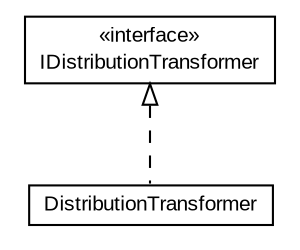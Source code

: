 #!/usr/local/bin/dot
#
# Class diagram 
# Generated by UMLGraph version R5_6-24-gf6e263 (http://www.umlgraph.org/)
#

digraph G {
	edge [fontname="arial",fontsize=10,labelfontname="arial",labelfontsize=10];
	node [fontname="arial",fontsize=10,shape=plaintext];
	nodesep=0.25;
	ranksep=0.5;
	// edu.arizona.biosemantics.semanticmarkup.markupelement.distribution.transform.IDistributionTransformer
	c18479 [label=<<table title="edu.arizona.biosemantics.semanticmarkup.markupelement.distribution.transform.IDistributionTransformer" border="0" cellborder="1" cellspacing="0" cellpadding="2" port="p" href="./IDistributionTransformer.html">
		<tr><td><table border="0" cellspacing="0" cellpadding="1">
<tr><td align="center" balign="center"> &#171;interface&#187; </td></tr>
<tr><td align="center" balign="center"> IDistributionTransformer </td></tr>
		</table></td></tr>
		</table>>, URL="./IDistributionTransformer.html", fontname="arial", fontcolor="black", fontsize=10.0];
	// edu.arizona.biosemantics.semanticmarkup.markupelement.distribution.transform.DistributionTransformer
	c18480 [label=<<table title="edu.arizona.biosemantics.semanticmarkup.markupelement.distribution.transform.DistributionTransformer" border="0" cellborder="1" cellspacing="0" cellpadding="2" port="p" href="./DistributionTransformer.html">
		<tr><td><table border="0" cellspacing="0" cellpadding="1">
<tr><td align="center" balign="center"> DistributionTransformer </td></tr>
		</table></td></tr>
		</table>>, URL="./DistributionTransformer.html", fontname="arial", fontcolor="black", fontsize=10.0];
	//edu.arizona.biosemantics.semanticmarkup.markupelement.distribution.transform.DistributionTransformer implements edu.arizona.biosemantics.semanticmarkup.markupelement.distribution.transform.IDistributionTransformer
	c18479:p -> c18480:p [dir=back,arrowtail=empty,style=dashed];
}

